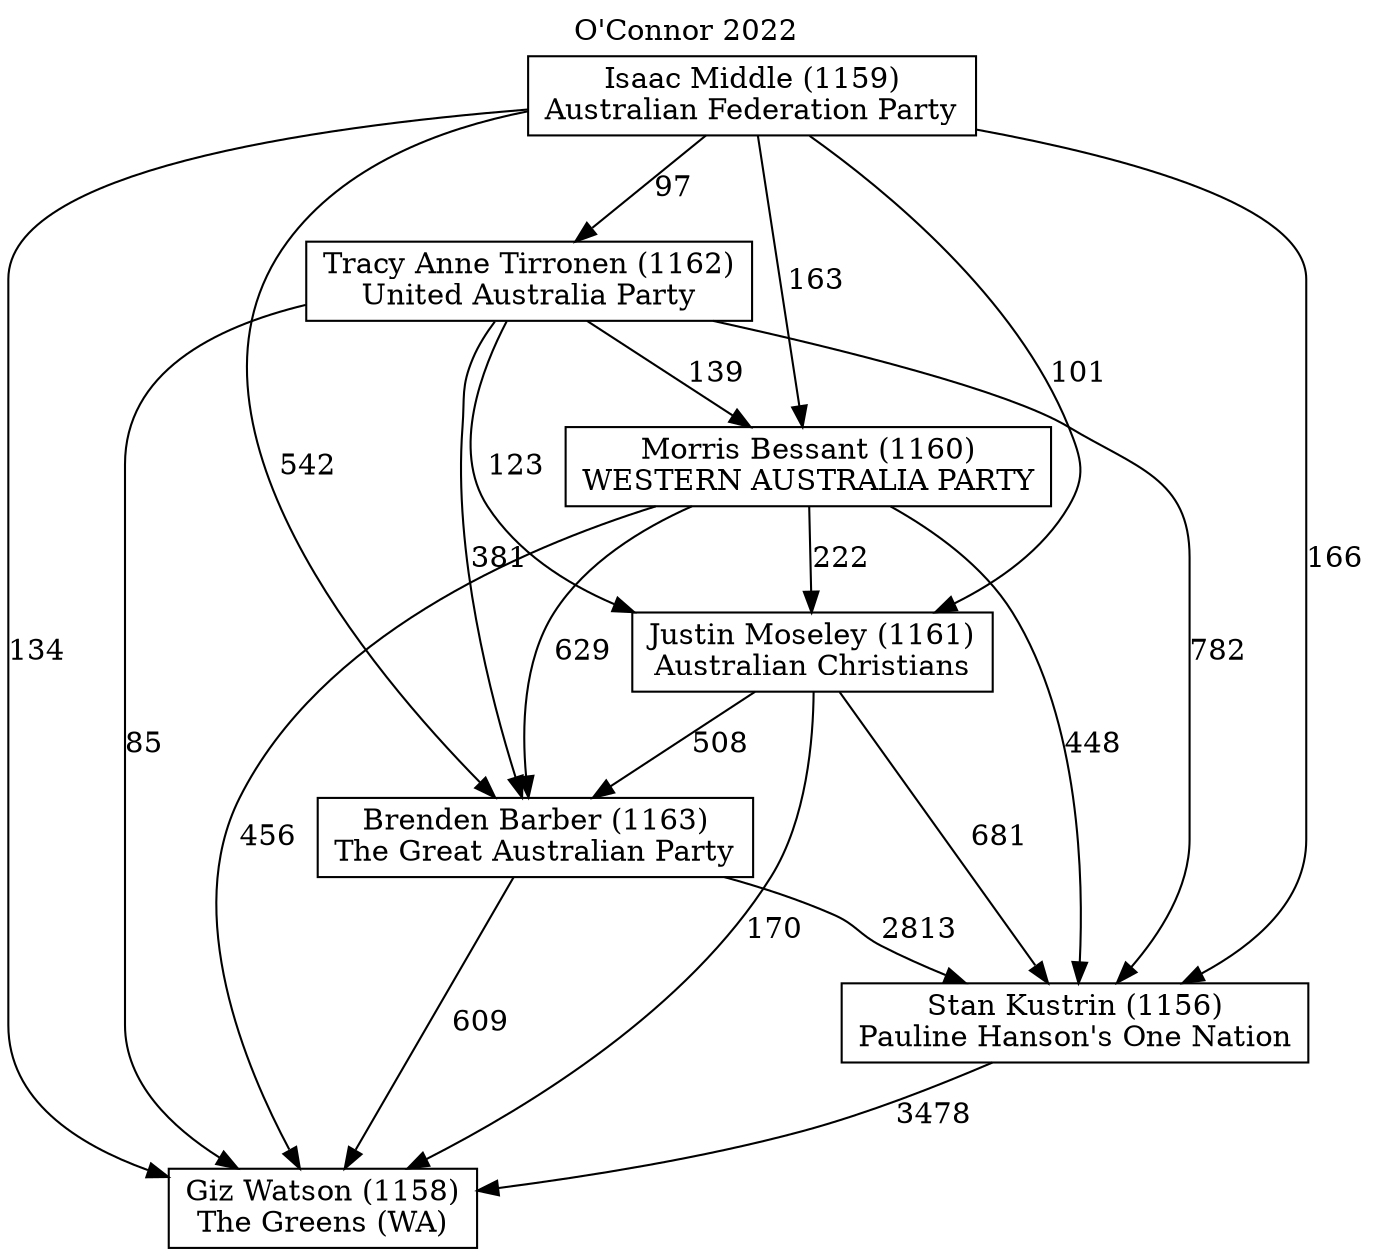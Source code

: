 // House preference flow
digraph "Giz Watson (1158)_O'Connor_2022" {
	graph [label="O'Connor 2022" labelloc=t mclimit=10]
	node [shape=box]
	"Isaac Middle (1159)" [label="Isaac Middle (1159)
Australian Federation Party"]
	"Stan Kustrin (1156)" [label="Stan Kustrin (1156)
Pauline Hanson's One Nation"]
	"Morris Bessant (1160)" [label="Morris Bessant (1160)
WESTERN AUSTRALIA PARTY"]
	"Justin Moseley (1161)" [label="Justin Moseley (1161)
Australian Christians"]
	"Brenden Barber (1163)" [label="Brenden Barber (1163)
The Great Australian Party"]
	"Giz Watson (1158)" [label="Giz Watson (1158)
The Greens (WA)"]
	"Tracy Anne Tirronen (1162)" [label="Tracy Anne Tirronen (1162)
United Australia Party"]
	"Morris Bessant (1160)" -> "Brenden Barber (1163)" [label=629]
	"Morris Bessant (1160)" -> "Giz Watson (1158)" [label=456]
	"Brenden Barber (1163)" -> "Stan Kustrin (1156)" [label=2813]
	"Tracy Anne Tirronen (1162)" -> "Brenden Barber (1163)" [label=381]
	"Brenden Barber (1163)" -> "Giz Watson (1158)" [label=609]
	"Isaac Middle (1159)" -> "Stan Kustrin (1156)" [label=166]
	"Morris Bessant (1160)" -> "Justin Moseley (1161)" [label=222]
	"Isaac Middle (1159)" -> "Justin Moseley (1161)" [label=101]
	"Tracy Anne Tirronen (1162)" -> "Justin Moseley (1161)" [label=123]
	"Tracy Anne Tirronen (1162)" -> "Giz Watson (1158)" [label=85]
	"Isaac Middle (1159)" -> "Brenden Barber (1163)" [label=542]
	"Justin Moseley (1161)" -> "Giz Watson (1158)" [label=170]
	"Isaac Middle (1159)" -> "Morris Bessant (1160)" [label=163]
	"Justin Moseley (1161)" -> "Stan Kustrin (1156)" [label=681]
	"Justin Moseley (1161)" -> "Brenden Barber (1163)" [label=508]
	"Isaac Middle (1159)" -> "Tracy Anne Tirronen (1162)" [label=97]
	"Morris Bessant (1160)" -> "Stan Kustrin (1156)" [label=448]
	"Tracy Anne Tirronen (1162)" -> "Stan Kustrin (1156)" [label=782]
	"Stan Kustrin (1156)" -> "Giz Watson (1158)" [label=3478]
	"Isaac Middle (1159)" -> "Giz Watson (1158)" [label=134]
	"Tracy Anne Tirronen (1162)" -> "Morris Bessant (1160)" [label=139]
}
